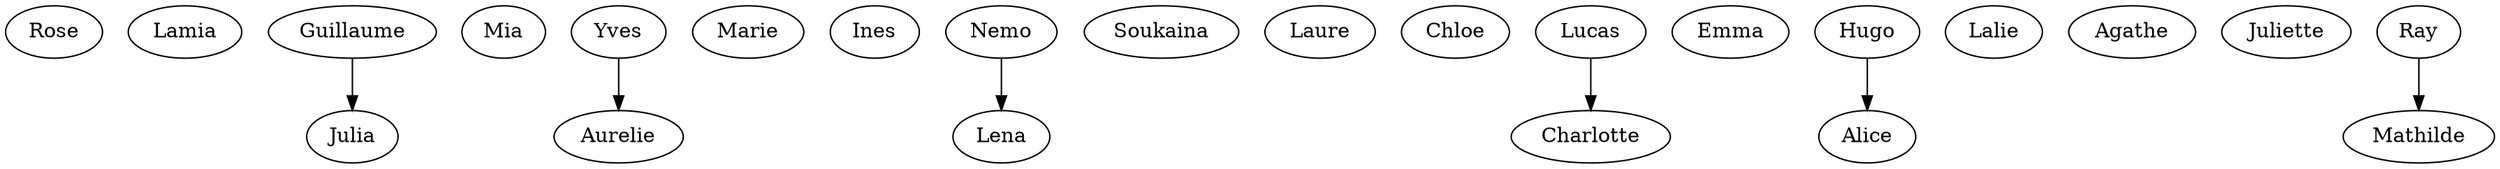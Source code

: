 strict digraph G {
  Rose;
  Lamia;
  Guillaume;
  Julia;
  Mia;
  Aurelie;
  Yves;
  Aurelie;
  Marie;
  Ines;
  Lena;
  Soukaina;
  Lamia;
  Laure;
  Nemo;
  Chloe;
  Lucas;
  Aurelie;
  Emma;
  Charlotte;
  Alice;
  Lalie;
  Agathe;
  Juliette;
  Hugo;
  Laure;
  Marie;
  Ray;
  Charlotte;
  Mathilde;
  Guillaume -> Julia;
  Yves -> Aurelie;
  Nemo -> Lena;
  Lucas -> Charlotte;
  Hugo -> Alice;
  Ray -> Mathilde;
}
